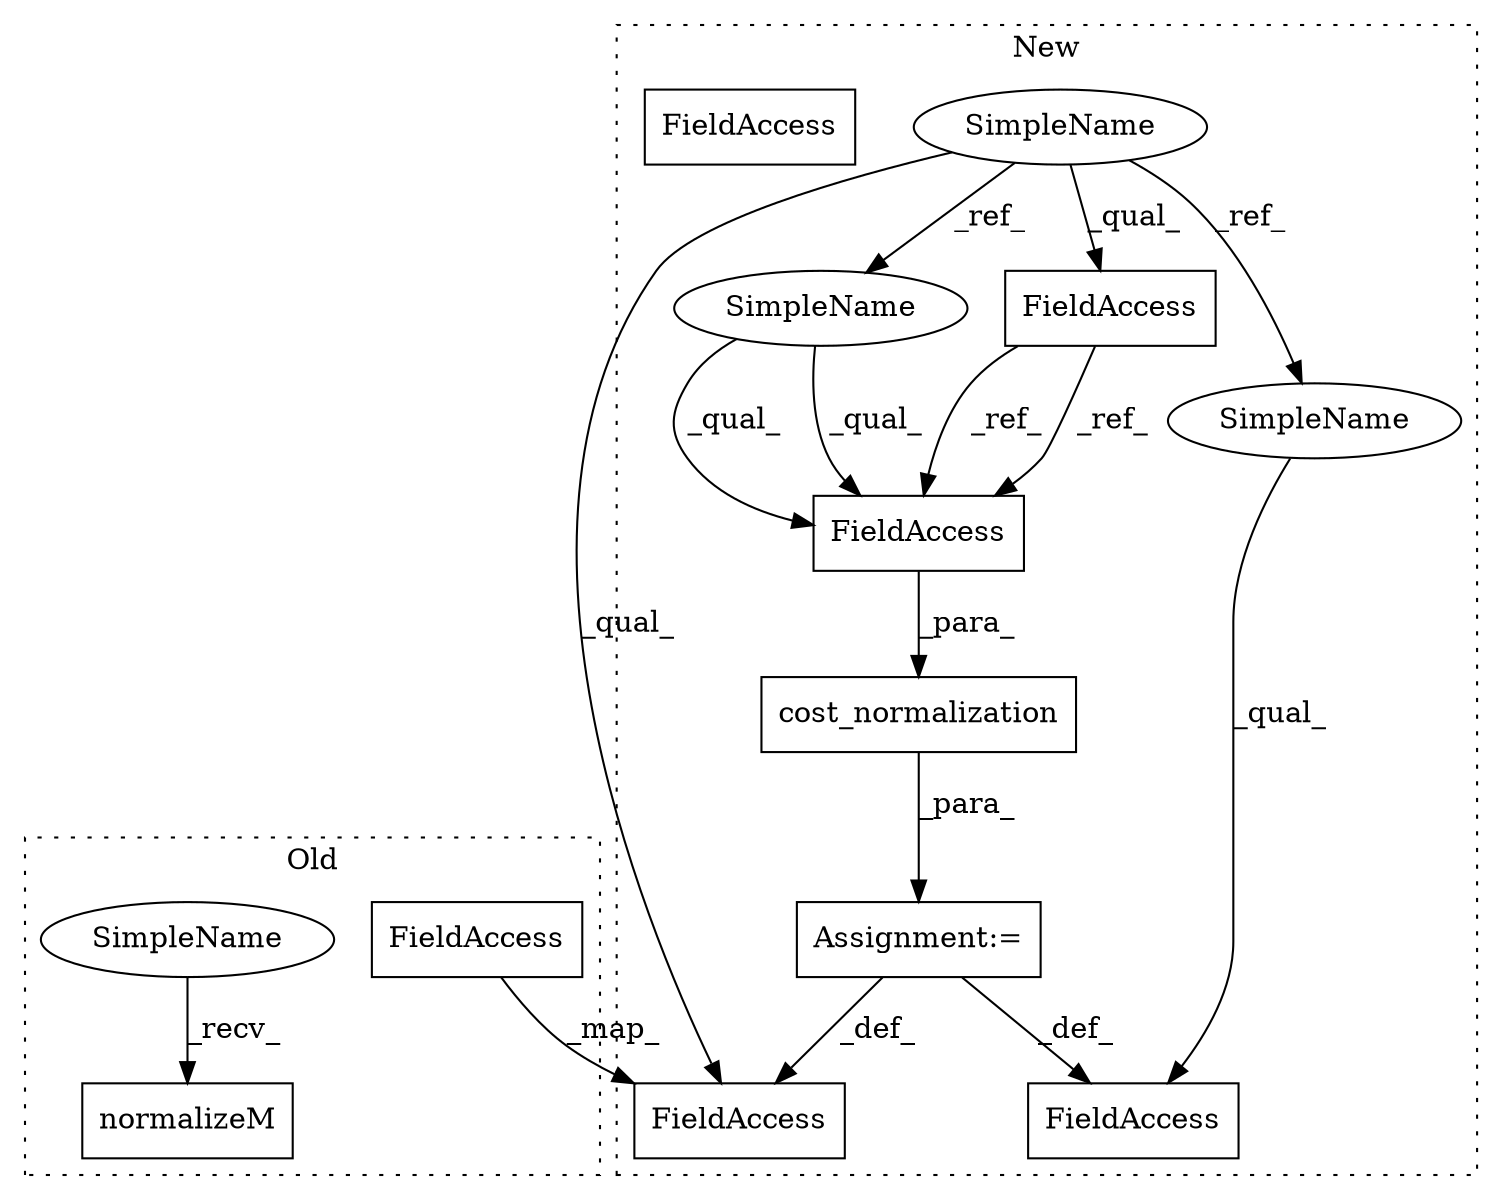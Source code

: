 digraph G {
subgraph cluster0 {
1 [label="normalizeM" a="32" s="12193,12208" l="11,1" shape="box"];
9 [label="FieldAccess" a="22" s="12215" l="6" shape="box"];
13 [label="SimpleName" a="42" s="12188" l="4" shape="ellipse"];
label = "Old";
style="dotted";
}
subgraph cluster1 {
2 [label="cost_normalization" a="32" s="11880,11910" l="19,1" shape="box"];
3 [label="FieldAccess" a="22" s="11837" l="6" shape="box"];
4 [label="SimpleName" a="42" s="11545" l="4" shape="ellipse"];
5 [label="FieldAccess" a="22" s="11873" l="6" shape="box"];
6 [label="FieldAccess" a="22" s="11899" l="6" shape="box"];
7 [label="Assignment:=" a="7" s="11879" l="1" shape="box"];
8 [label="FieldAccess" a="22" s="11917" l="6" shape="box"];
10 [label="SimpleName" a="42" s="11873" l="4" shape="ellipse"];
11 [label="SimpleName" a="42" s="11899" l="4" shape="ellipse"];
12 [label="FieldAccess" a="22" s="11899" l="6" shape="box"];
label = "New";
style="dotted";
}
2 -> 7 [label="_para_"];
3 -> 12 [label="_ref_"];
3 -> 12 [label="_ref_"];
4 -> 3 [label="_qual_"];
4 -> 8 [label="_qual_"];
4 -> 10 [label="_ref_"];
4 -> 11 [label="_ref_"];
7 -> 8 [label="_def_"];
7 -> 5 [label="_def_"];
9 -> 8 [label="_map_"];
10 -> 5 [label="_qual_"];
11 -> 12 [label="_qual_"];
11 -> 12 [label="_qual_"];
12 -> 2 [label="_para_"];
13 -> 1 [label="_recv_"];
}
